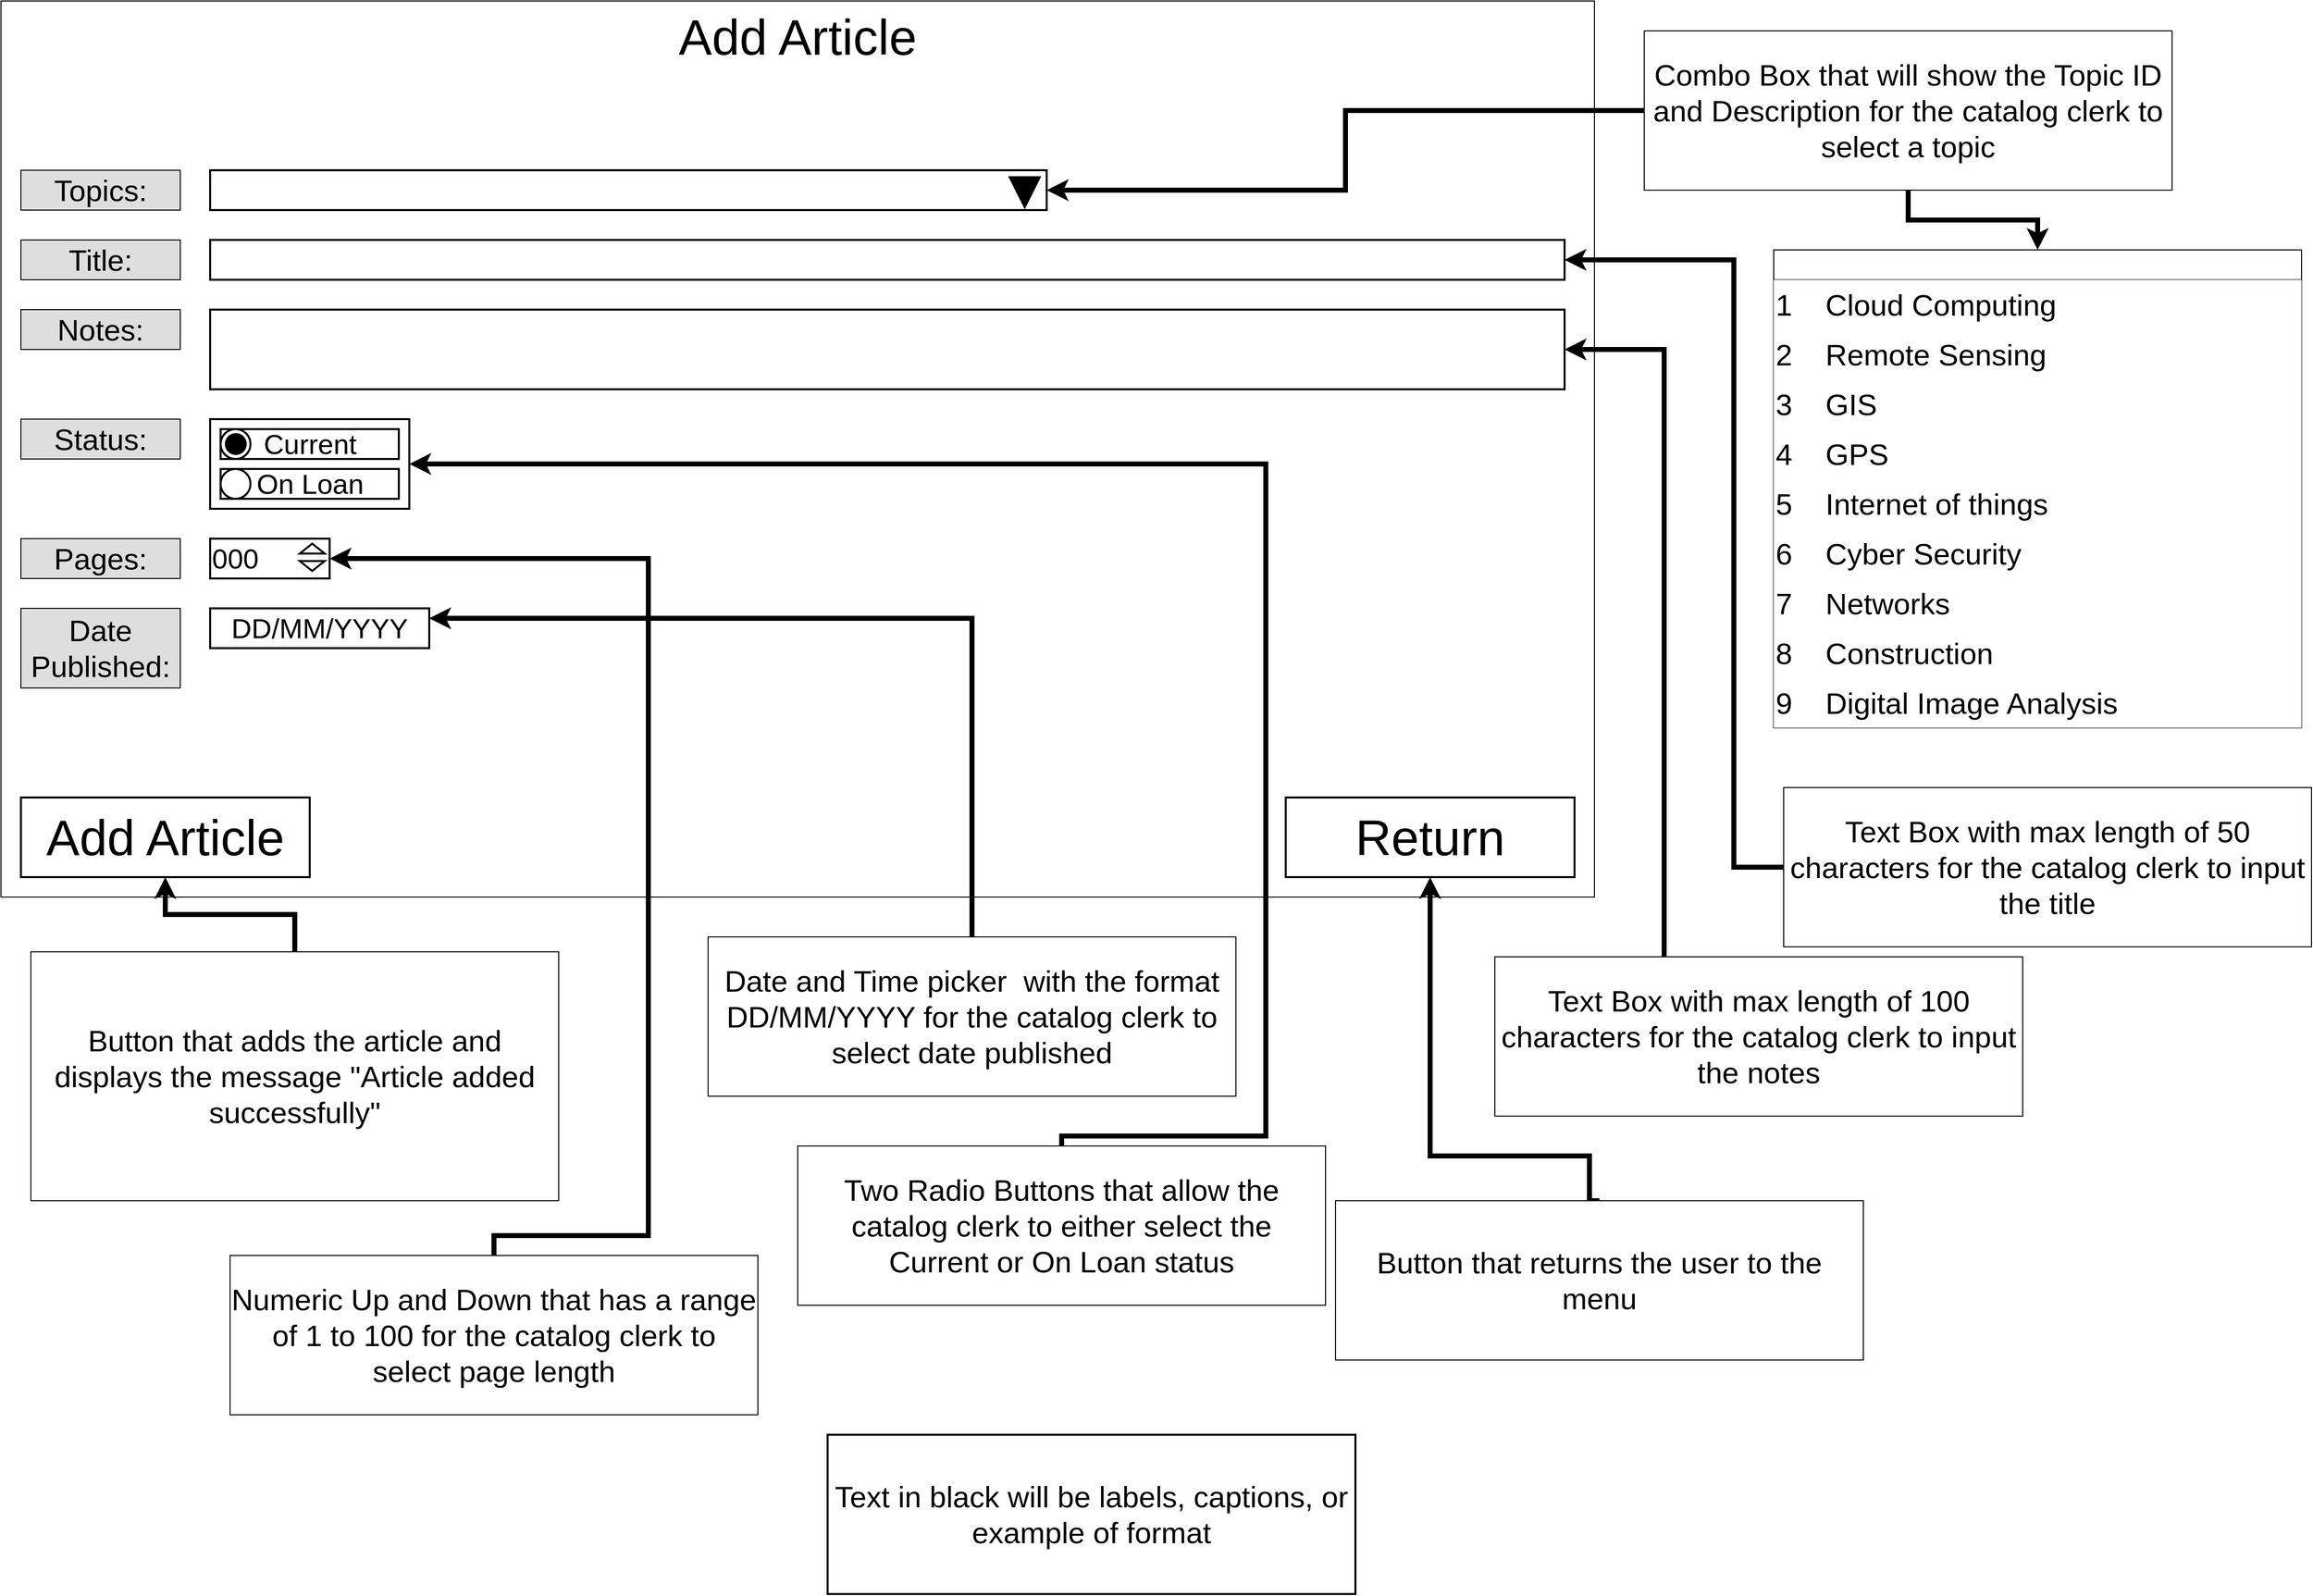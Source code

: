 <mxfile version="24.7.12">
  <diagram name="Page-1" id="N0Hd7t6T6hSaKdjdyGFI">
    <mxGraphModel dx="3185" dy="1755" grid="1" gridSize="10" guides="1" tooltips="1" connect="1" arrows="1" fold="1" page="1" pageScale="1" pageWidth="1169" pageHeight="827" math="0" shadow="0">
      <root>
        <mxCell id="0" />
        <mxCell id="1" parent="0" />
        <mxCell id="f4Jtz0p4KT4NomE1Ug3G-1" value="Add Article" style="whiteSpace=wrap;html=1;fontSize=50;verticalAlign=top;movable=0;resizable=0;rotatable=0;deletable=0;editable=0;locked=1;connectable=0;" parent="1" vertex="1">
          <mxGeometry width="1600" height="900" as="geometry" />
        </mxCell>
        <mxCell id="f4Jtz0p4KT4NomE1Ug3G-6" value="" style="rounded=0;whiteSpace=wrap;html=1;strokeColor=default;fontSize=28;align=left;strokeWidth=2;" parent="1" vertex="1">
          <mxGeometry x="210" y="310" width="1360" height="80" as="geometry" />
        </mxCell>
        <mxCell id="f4Jtz0p4KT4NomE1Ug3G-8" value="" style="rounded=0;whiteSpace=wrap;html=1;strokeColor=default;fontSize=28;align=left;strokeWidth=2;" parent="1" vertex="1">
          <mxGeometry x="210" y="240" width="1360" height="40" as="geometry" />
        </mxCell>
        <mxCell id="f4Jtz0p4KT4NomE1Ug3G-31" value="" style="group;fontSize=28;align=center;" parent="1" vertex="1" connectable="0">
          <mxGeometry x="210" y="420" width="200" height="105" as="geometry" />
        </mxCell>
        <mxCell id="f4Jtz0p4KT4NomE1Ug3G-20" value="" style="rounded=0;whiteSpace=wrap;html=1;fontSize=28;align=center;strokeWidth=2;" parent="f4Jtz0p4KT4NomE1Ug3G-31" vertex="1">
          <mxGeometry width="200" height="90" as="geometry" />
        </mxCell>
        <mxCell id="f4Jtz0p4KT4NomE1Ug3G-30" value="" style="group;fontSize=28;" parent="f4Jtz0p4KT4NomE1Ug3G-31" vertex="1" connectable="0">
          <mxGeometry x="10.526" y="10" width="178.947" height="95" as="geometry" />
        </mxCell>
        <mxCell id="f4Jtz0p4KT4NomE1Ug3G-27" value="" style="group;fontSize=28;" parent="f4Jtz0p4KT4NomE1Ug3G-30" vertex="1" connectable="0">
          <mxGeometry width="178.947" height="95" as="geometry" />
        </mxCell>
        <mxCell id="f4Jtz0p4KT4NomE1Ug3G-25" value="Current" style="rounded=0;whiteSpace=wrap;html=1;fontSize=28;align=center;strokeWidth=2;" parent="f4Jtz0p4KT4NomE1Ug3G-27" vertex="1">
          <mxGeometry width="178.947" height="30" as="geometry" />
        </mxCell>
        <mxCell id="f4Jtz0p4KT4NomE1Ug3G-26" value="" style="ellipse;whiteSpace=wrap;html=1;aspect=fixed;fontSize=28;align=center;strokeWidth=2;" parent="f4Jtz0p4KT4NomE1Ug3G-27" vertex="1">
          <mxGeometry width="30" height="30" as="geometry" />
        </mxCell>
        <mxCell id="f4Jtz0p4KT4NomE1Ug3G-29" value="" style="ellipse;whiteSpace=wrap;html=1;aspect=fixed;fillColor=#000000;fontSize=28;align=center;strokeWidth=2;" parent="f4Jtz0p4KT4NomE1Ug3G-27" vertex="1">
          <mxGeometry x="5.263" y="5" width="20" height="20" as="geometry" />
        </mxCell>
        <mxCell id="f4Jtz0p4KT4NomE1Ug3G-28" value="" style="group;fontSize=28;align=center;strokeWidth=2;" parent="f4Jtz0p4KT4NomE1Ug3G-30" vertex="1" connectable="0">
          <mxGeometry y="40" width="178.947" height="30" as="geometry" />
        </mxCell>
        <mxCell id="f4Jtz0p4KT4NomE1Ug3G-22" value="On Loan" style="rounded=0;whiteSpace=wrap;html=1;fontSize=28;align=center;strokeWidth=2;" parent="f4Jtz0p4KT4NomE1Ug3G-28" vertex="1">
          <mxGeometry width="178.947" height="30" as="geometry" />
        </mxCell>
        <mxCell id="f4Jtz0p4KT4NomE1Ug3G-19" value="" style="ellipse;whiteSpace=wrap;html=1;aspect=fixed;fontSize=28;align=center;strokeWidth=2;" parent="f4Jtz0p4KT4NomE1Ug3G-28" vertex="1">
          <mxGeometry width="30" height="30" as="geometry" />
        </mxCell>
        <mxCell id="f4Jtz0p4KT4NomE1Ug3G-37" value="" style="group;fontSize=28;strokeWidth=2;" parent="1" vertex="1" connectable="0">
          <mxGeometry x="210" y="540" width="120" height="40" as="geometry" />
        </mxCell>
        <mxCell id="f4Jtz0p4KT4NomE1Ug3G-33" value="&lt;div style=&quot;font-size: 28px;&quot;&gt;000&lt;br style=&quot;font-size: 28px;&quot;&gt;&lt;/div&gt;" style="rounded=0;whiteSpace=wrap;html=1;fontSize=28;align=left;strokeWidth=2;" parent="f4Jtz0p4KT4NomE1Ug3G-37" vertex="1">
          <mxGeometry width="120" height="40" as="geometry" />
        </mxCell>
        <mxCell id="f4Jtz0p4KT4NomE1Ug3G-34" value="" style="triangle;whiteSpace=wrap;html=1;rotation=-90;fontSize=28;strokeWidth=2;" parent="f4Jtz0p4KT4NomE1Ug3G-37" vertex="1">
          <mxGeometry x="97.5" y="-2.5" width="10" height="25" as="geometry" />
        </mxCell>
        <mxCell id="f4Jtz0p4KT4NomE1Ug3G-36" value="" style="triangle;whiteSpace=wrap;html=1;rotation=90;fontSize=28;strokeWidth=2;" parent="f4Jtz0p4KT4NomE1Ug3G-37" vertex="1">
          <mxGeometry x="97.5" y="15" width="10" height="25" as="geometry" />
        </mxCell>
        <mxCell id="f4Jtz0p4KT4NomE1Ug3G-38" value="DD/MM/YYYY" style="rounded=0;whiteSpace=wrap;html=1;fontSize=28;strokeWidth=2;" parent="1" vertex="1">
          <mxGeometry x="210" y="610" width="220" height="40" as="geometry" />
        </mxCell>
        <mxCell id="f4Jtz0p4KT4NomE1Ug3G-39" value="Title:" style="rounded=0;whiteSpace=wrap;html=1;fontSize=30;fillColor=#DEDEDE;" parent="1" vertex="1">
          <mxGeometry x="20" y="240" width="160" height="40" as="geometry" />
        </mxCell>
        <mxCell id="f4Jtz0p4KT4NomE1Ug3G-40" value="Topics:" style="rounded=0;whiteSpace=wrap;html=1;fontSize=30;fillColor=#DEDEDE;" parent="1" vertex="1">
          <mxGeometry x="20" y="170" width="160" height="40" as="geometry" />
        </mxCell>
        <mxCell id="f4Jtz0p4KT4NomE1Ug3G-3" value="" style="rounded=0;whiteSpace=wrap;html=1;fontSize=28;align=left;strokeWidth=2;" parent="1" vertex="1">
          <mxGeometry x="210" y="170" width="840" height="40" as="geometry" />
        </mxCell>
        <mxCell id="f4Jtz0p4KT4NomE1Ug3G-4" value="" style="triangle;whiteSpace=wrap;html=1;rotation=90;fillColor=#000000;strokeWidth=2;" parent="1" vertex="1">
          <mxGeometry x="1012.94" y="177.06" width="30" height="30" as="geometry" />
        </mxCell>
        <mxCell id="f4Jtz0p4KT4NomE1Ug3G-43" value="Notes:" style="rounded=0;whiteSpace=wrap;html=1;fontSize=30;fillColor=#DEDEDE;" parent="1" vertex="1">
          <mxGeometry x="20" y="310" width="160" height="40" as="geometry" />
        </mxCell>
        <mxCell id="f4Jtz0p4KT4NomE1Ug3G-44" value="Status:" style="rounded=0;whiteSpace=wrap;html=1;fontSize=30;fillColor=#DEDEDE;" parent="1" vertex="1">
          <mxGeometry x="20" y="420" width="160" height="40" as="geometry" />
        </mxCell>
        <mxCell id="f4Jtz0p4KT4NomE1Ug3G-45" value="Pages:" style="rounded=0;whiteSpace=wrap;html=1;fontSize=30;fillColor=#DEDEDE;" parent="1" vertex="1">
          <mxGeometry x="20" y="540" width="160" height="40" as="geometry" />
        </mxCell>
        <mxCell id="f4Jtz0p4KT4NomE1Ug3G-46" value="Date &lt;br&gt;Published:" style="rounded=0;whiteSpace=wrap;html=1;fontSize=30;fillColor=#DEDEDE;" parent="1" vertex="1">
          <mxGeometry x="20" y="610" width="160" height="80" as="geometry" />
        </mxCell>
        <mxCell id="f4Jtz0p4KT4NomE1Ug3G-47" value="Add Article" style="rounded=0;whiteSpace=wrap;html=1;fontSize=50;strokeWidth=2;" parent="1" vertex="1">
          <mxGeometry x="20" y="800" width="290" height="80" as="geometry" />
        </mxCell>
        <mxCell id="f4Jtz0p4KT4NomE1Ug3G-48" value="Return" style="rounded=0;whiteSpace=wrap;html=1;fontSize=50;strokeWidth=2;" parent="1" vertex="1">
          <mxGeometry x="1290" y="800" width="290" height="80" as="geometry" />
        </mxCell>
        <mxCell id="f4Jtz0p4KT4NomE1Ug3G-50" style="edgeStyle=orthogonalEdgeStyle;rounded=0;orthogonalLoop=1;jettySize=auto;html=1;fontSize=100;strokeWidth=5;exitX=0.5;exitY=0;exitDx=0;exitDy=0;" parent="1" source="f4Jtz0p4KT4NomE1Ug3G-49" target="f4Jtz0p4KT4NomE1Ug3G-48" edge="1">
          <mxGeometry relative="1" as="geometry">
            <Array as="points">
              <mxPoint x="1595" y="1205" />
              <mxPoint x="1595" y="1160" />
              <mxPoint x="1435" y="1160" />
            </Array>
          </mxGeometry>
        </mxCell>
        <mxCell id="f4Jtz0p4KT4NomE1Ug3G-49" value="Button that returns the user to the menu" style="rounded=0;whiteSpace=wrap;html=1;fontSize=30;" parent="1" vertex="1">
          <mxGeometry x="1340" y="1205" width="530" height="160" as="geometry" />
        </mxCell>
        <mxCell id="f4Jtz0p4KT4NomE1Ug3G-52" style="edgeStyle=orthogonalEdgeStyle;rounded=0;orthogonalLoop=1;jettySize=auto;html=1;entryX=0.5;entryY=1;entryDx=0;entryDy=0;strokeWidth=5;" parent="1" source="f4Jtz0p4KT4NomE1Ug3G-51" target="f4Jtz0p4KT4NomE1Ug3G-47" edge="1">
          <mxGeometry relative="1" as="geometry" />
        </mxCell>
        <mxCell id="f4Jtz0p4KT4NomE1Ug3G-51" value="Button that adds the article and displays the message &quot;Article added successfully&quot;" style="rounded=0;whiteSpace=wrap;html=1;fontSize=30;" parent="1" vertex="1">
          <mxGeometry x="30" y="955" width="530" height="250" as="geometry" />
        </mxCell>
        <mxCell id="zkrj8ikKc5orAXMIiYBu-2" style="edgeStyle=orthogonalEdgeStyle;rounded=0;orthogonalLoop=1;jettySize=auto;html=1;strokeWidth=5;" edge="1" parent="1" source="zkrj8ikKc5orAXMIiYBu-1" target="f4Jtz0p4KT4NomE1Ug3G-3">
          <mxGeometry relative="1" as="geometry" />
        </mxCell>
        <mxCell id="zkrj8ikKc5orAXMIiYBu-21" style="edgeStyle=orthogonalEdgeStyle;rounded=0;orthogonalLoop=1;jettySize=auto;html=1;entryX=0.5;entryY=0;entryDx=0;entryDy=0;strokeWidth=5;" edge="1" parent="1" source="zkrj8ikKc5orAXMIiYBu-1" target="zkrj8ikKc5orAXMIiYBu-4">
          <mxGeometry relative="1" as="geometry" />
        </mxCell>
        <mxCell id="zkrj8ikKc5orAXMIiYBu-1" value="Combo Box that will show the Topic ID and Description for the catalog clerk to select a topic" style="rounded=0;whiteSpace=wrap;html=1;fontSize=30;" vertex="1" parent="1">
          <mxGeometry x="1650" y="30" width="530" height="160" as="geometry" />
        </mxCell>
        <mxCell id="zkrj8ikKc5orAXMIiYBu-4" value="" style="swimlane;fontStyle=0;childLayout=stackLayout;horizontal=1;startSize=30;horizontalStack=0;resizeParent=1;resizeParentMax=0;resizeLast=0;collapsible=1;marginBottom=0;whiteSpace=wrap;html=1;fontSize=30;align=left;fillColor=default;" vertex="1" parent="1">
          <mxGeometry x="1780" y="250" width="530" height="480" as="geometry">
            <mxRectangle x="1800" y="340" width="90" height="50" as="alternateBounds" />
          </mxGeometry>
        </mxCell>
        <mxCell id="zkrj8ikKc5orAXMIiYBu-12" value="1&amp;nbsp;&amp;nbsp;&amp;nbsp; Cloud Computing" style="text;html=1;align=left;verticalAlign=middle;resizable=0;points=[];autosize=1;strokeColor=none;fillColor=default;fontSize=30;" vertex="1" parent="zkrj8ikKc5orAXMIiYBu-4">
          <mxGeometry y="30" width="530" height="50" as="geometry" />
        </mxCell>
        <mxCell id="zkrj8ikKc5orAXMIiYBu-11" value="2&amp;nbsp;&amp;nbsp;&amp;nbsp; Remote Sensing" style="text;html=1;align=left;verticalAlign=middle;resizable=0;points=[];autosize=1;strokeColor=none;fillColor=default;fontSize=30;" vertex="1" parent="zkrj8ikKc5orAXMIiYBu-4">
          <mxGeometry y="80" width="530" height="50" as="geometry" />
        </mxCell>
        <mxCell id="zkrj8ikKc5orAXMIiYBu-14" value="3&amp;nbsp;&amp;nbsp;&amp;nbsp; GIS" style="text;html=1;align=left;verticalAlign=middle;resizable=0;points=[];autosize=1;strokeColor=none;fillColor=default;fontSize=30;" vertex="1" parent="zkrj8ikKc5orAXMIiYBu-4">
          <mxGeometry y="130" width="530" height="50" as="geometry" />
        </mxCell>
        <mxCell id="zkrj8ikKc5orAXMIiYBu-15" value="4&amp;nbsp;&amp;nbsp;&amp;nbsp; GPS" style="text;html=1;align=left;verticalAlign=middle;resizable=0;points=[];autosize=1;strokeColor=none;fillColor=default;fontSize=30;" vertex="1" parent="zkrj8ikKc5orAXMIiYBu-4">
          <mxGeometry y="180" width="530" height="50" as="geometry" />
        </mxCell>
        <mxCell id="zkrj8ikKc5orAXMIiYBu-17" value="5&amp;nbsp;&amp;nbsp;&amp;nbsp; Internet of things&amp;nbsp;&amp;nbsp;&amp;nbsp; " style="text;html=1;align=left;verticalAlign=middle;resizable=0;points=[];autosize=1;strokeColor=none;fillColor=default;fontSize=30;" vertex="1" parent="zkrj8ikKc5orAXMIiYBu-4">
          <mxGeometry y="230" width="530" height="50" as="geometry" />
        </mxCell>
        <mxCell id="zkrj8ikKc5orAXMIiYBu-18" value="6&amp;nbsp;&amp;nbsp;&amp;nbsp; Cyber Security" style="text;html=1;align=left;verticalAlign=middle;resizable=0;points=[];autosize=1;strokeColor=none;fillColor=default;fontSize=30;" vertex="1" parent="zkrj8ikKc5orAXMIiYBu-4">
          <mxGeometry y="280" width="530" height="50" as="geometry" />
        </mxCell>
        <mxCell id="zkrj8ikKc5orAXMIiYBu-19" value="7&amp;nbsp;&amp;nbsp;&amp;nbsp; Networks" style="text;html=1;align=left;verticalAlign=middle;resizable=0;points=[];autosize=1;strokeColor=none;fillColor=default;fontSize=30;" vertex="1" parent="zkrj8ikKc5orAXMIiYBu-4">
          <mxGeometry y="330" width="530" height="50" as="geometry" />
        </mxCell>
        <mxCell id="zkrj8ikKc5orAXMIiYBu-16" value="8&amp;nbsp;&amp;nbsp;&amp;nbsp; Construction" style="text;html=1;align=left;verticalAlign=middle;resizable=0;points=[];autosize=1;strokeColor=none;fillColor=default;fontSize=30;" vertex="1" parent="zkrj8ikKc5orAXMIiYBu-4">
          <mxGeometry y="380" width="530" height="50" as="geometry" />
        </mxCell>
        <mxCell id="zkrj8ikKc5orAXMIiYBu-13" value="9&amp;nbsp;&amp;nbsp;&amp;nbsp; Digital Image Analysis" style="text;html=1;align=left;verticalAlign=middle;resizable=0;points=[];autosize=1;strokeColor=none;fillColor=default;fontSize=30;" vertex="1" parent="zkrj8ikKc5orAXMIiYBu-4">
          <mxGeometry y="430" width="530" height="50" as="geometry" />
        </mxCell>
        <mxCell id="zkrj8ikKc5orAXMIiYBu-23" style="edgeStyle=orthogonalEdgeStyle;rounded=0;orthogonalLoop=1;jettySize=auto;html=1;entryX=1;entryY=0.5;entryDx=0;entryDy=0;strokeWidth=5;" edge="1" parent="1" source="zkrj8ikKc5orAXMIiYBu-22" target="f4Jtz0p4KT4NomE1Ug3G-8">
          <mxGeometry relative="1" as="geometry">
            <Array as="points">
              <mxPoint x="1740" y="870" />
              <mxPoint x="1740" y="260" />
            </Array>
          </mxGeometry>
        </mxCell>
        <mxCell id="zkrj8ikKc5orAXMIiYBu-22" value="Text Box with max length of 50 characters for the catalog clerk to input the title" style="rounded=0;whiteSpace=wrap;html=1;fontSize=30;" vertex="1" parent="1">
          <mxGeometry x="1790" y="790" width="530" height="160" as="geometry" />
        </mxCell>
        <mxCell id="zkrj8ikKc5orAXMIiYBu-25" style="edgeStyle=orthogonalEdgeStyle;rounded=0;orthogonalLoop=1;jettySize=auto;html=1;entryX=1;entryY=0.5;entryDx=0;entryDy=0;strokeWidth=5;" edge="1" parent="1" source="zkrj8ikKc5orAXMIiYBu-24" target="f4Jtz0p4KT4NomE1Ug3G-6">
          <mxGeometry relative="1" as="geometry">
            <Array as="points">
              <mxPoint x="1670" y="350" />
            </Array>
          </mxGeometry>
        </mxCell>
        <mxCell id="zkrj8ikKc5orAXMIiYBu-24" value="Text Box with max length of 100 characters for the catalog clerk to input the notes" style="rounded=0;whiteSpace=wrap;html=1;fontSize=30;" vertex="1" parent="1">
          <mxGeometry x="1500" y="960" width="530" height="160" as="geometry" />
        </mxCell>
        <mxCell id="zkrj8ikKc5orAXMIiYBu-26" value="Two Radio Buttons that allow the catalog clerk to either select the Current or On Loan status " style="rounded=0;whiteSpace=wrap;html=1;fontSize=30;" vertex="1" parent="1">
          <mxGeometry x="800" y="1150" width="530" height="160" as="geometry" />
        </mxCell>
        <mxCell id="zkrj8ikKc5orAXMIiYBu-27" style="edgeStyle=orthogonalEdgeStyle;rounded=0;orthogonalLoop=1;jettySize=auto;html=1;entryX=1;entryY=0.5;entryDx=0;entryDy=0;exitX=0.5;exitY=0;exitDx=0;exitDy=0;strokeWidth=5;" edge="1" parent="1" source="zkrj8ikKc5orAXMIiYBu-26" target="f4Jtz0p4KT4NomE1Ug3G-20">
          <mxGeometry relative="1" as="geometry">
            <Array as="points">
              <mxPoint x="1065" y="1140" />
              <mxPoint x="1270" y="1140" />
              <mxPoint x="1270" y="465" />
            </Array>
          </mxGeometry>
        </mxCell>
        <mxCell id="zkrj8ikKc5orAXMIiYBu-30" style="edgeStyle=orthogonalEdgeStyle;rounded=0;orthogonalLoop=1;jettySize=auto;html=1;entryX=1;entryY=0.5;entryDx=0;entryDy=0;exitX=0.5;exitY=0;exitDx=0;exitDy=0;strokeWidth=5;" edge="1" parent="1" source="zkrj8ikKc5orAXMIiYBu-29" target="f4Jtz0p4KT4NomE1Ug3G-33">
          <mxGeometry relative="1" as="geometry">
            <Array as="points">
              <mxPoint x="495" y="1240" />
              <mxPoint x="650" y="1240" />
              <mxPoint x="650" y="560" />
            </Array>
          </mxGeometry>
        </mxCell>
        <mxCell id="zkrj8ikKc5orAXMIiYBu-29" value="Numeric Up and Down that has a range of 1 to 100 for the catalog clerk to select page length" style="rounded=0;whiteSpace=wrap;html=1;fontSize=30;" vertex="1" parent="1">
          <mxGeometry x="230" y="1260" width="530" height="160" as="geometry" />
        </mxCell>
        <mxCell id="zkrj8ikKc5orAXMIiYBu-32" style="edgeStyle=orthogonalEdgeStyle;rounded=0;orthogonalLoop=1;jettySize=auto;html=1;entryX=1;entryY=0.25;entryDx=0;entryDy=0;exitX=0.5;exitY=0;exitDx=0;exitDy=0;strokeWidth=5;" edge="1" parent="1" source="zkrj8ikKc5orAXMIiYBu-31" target="f4Jtz0p4KT4NomE1Ug3G-38">
          <mxGeometry relative="1" as="geometry" />
        </mxCell>
        <mxCell id="zkrj8ikKc5orAXMIiYBu-31" value="Date and Time picker&amp;nbsp; with the format DD/MM/YYYY for the catalog clerk to select date published" style="rounded=0;whiteSpace=wrap;html=1;fontSize=30;" vertex="1" parent="1">
          <mxGeometry x="710" y="940" width="530" height="160" as="geometry" />
        </mxCell>
        <mxCell id="zkrj8ikKc5orAXMIiYBu-33" value="Text in black will be labels, captions, or example of format" style="rounded=0;whiteSpace=wrap;html=1;fontSize=30;strokeWidth=2;" vertex="1" parent="1">
          <mxGeometry x="830" y="1440" width="530" height="160" as="geometry" />
        </mxCell>
      </root>
    </mxGraphModel>
  </diagram>
</mxfile>
